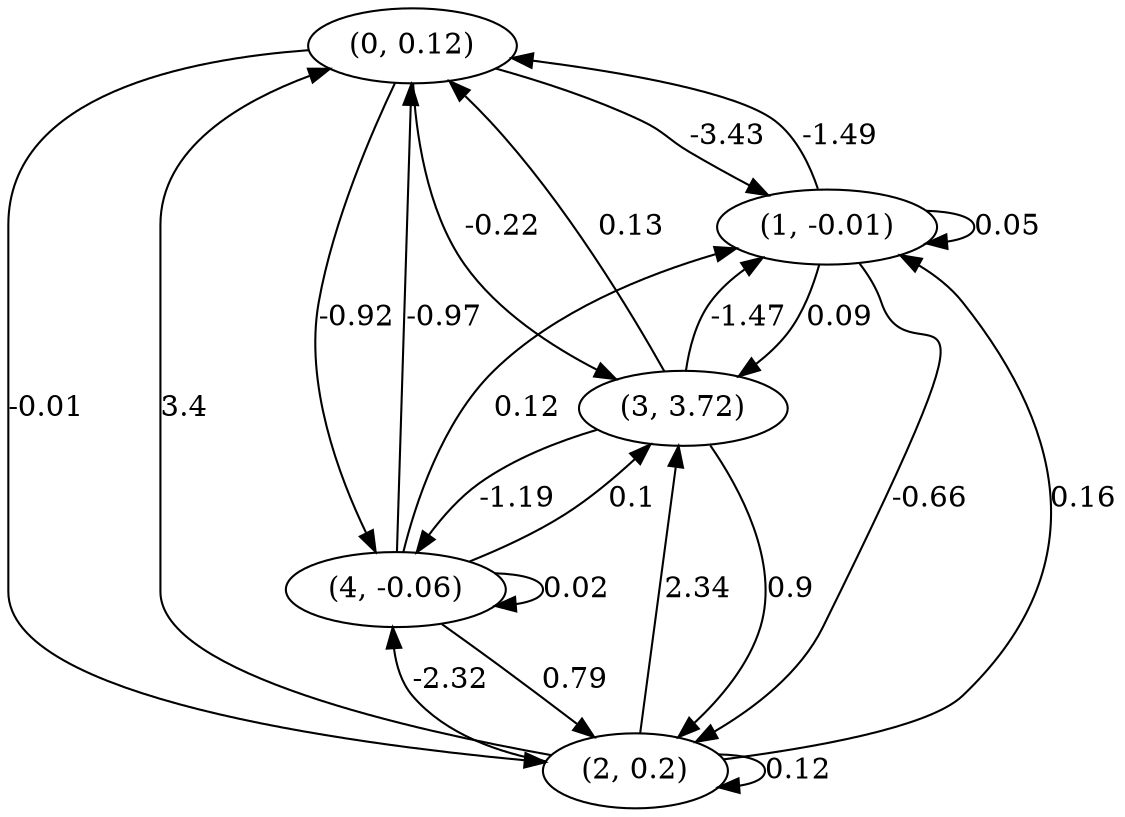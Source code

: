 digraph {
    0 [ label = "(0, 0.12)" ]
    1 [ label = "(1, -0.01)" ]
    2 [ label = "(2, 0.2)" ]
    3 [ label = "(3, 3.72)" ]
    4 [ label = "(4, -0.06)" ]
    1 -> 1 [ label = "0.05" ]
    2 -> 2 [ label = "0.12" ]
    4 -> 4 [ label = "0.02" ]
    1 -> 0 [ label = "-1.49" ]
    2 -> 0 [ label = "3.4" ]
    3 -> 0 [ label = "0.13" ]
    4 -> 0 [ label = "-0.97" ]
    0 -> 1 [ label = "-3.43" ]
    2 -> 1 [ label = "0.16" ]
    3 -> 1 [ label = "-1.47" ]
    4 -> 1 [ label = "0.12" ]
    0 -> 2 [ label = "-0.01" ]
    1 -> 2 [ label = "-0.66" ]
    3 -> 2 [ label = "0.9" ]
    4 -> 2 [ label = "0.79" ]
    0 -> 3 [ label = "-0.22" ]
    1 -> 3 [ label = "0.09" ]
    2 -> 3 [ label = "2.34" ]
    4 -> 3 [ label = "0.1" ]
    0 -> 4 [ label = "-0.92" ]
    2 -> 4 [ label = "-2.32" ]
    3 -> 4 [ label = "-1.19" ]
}

